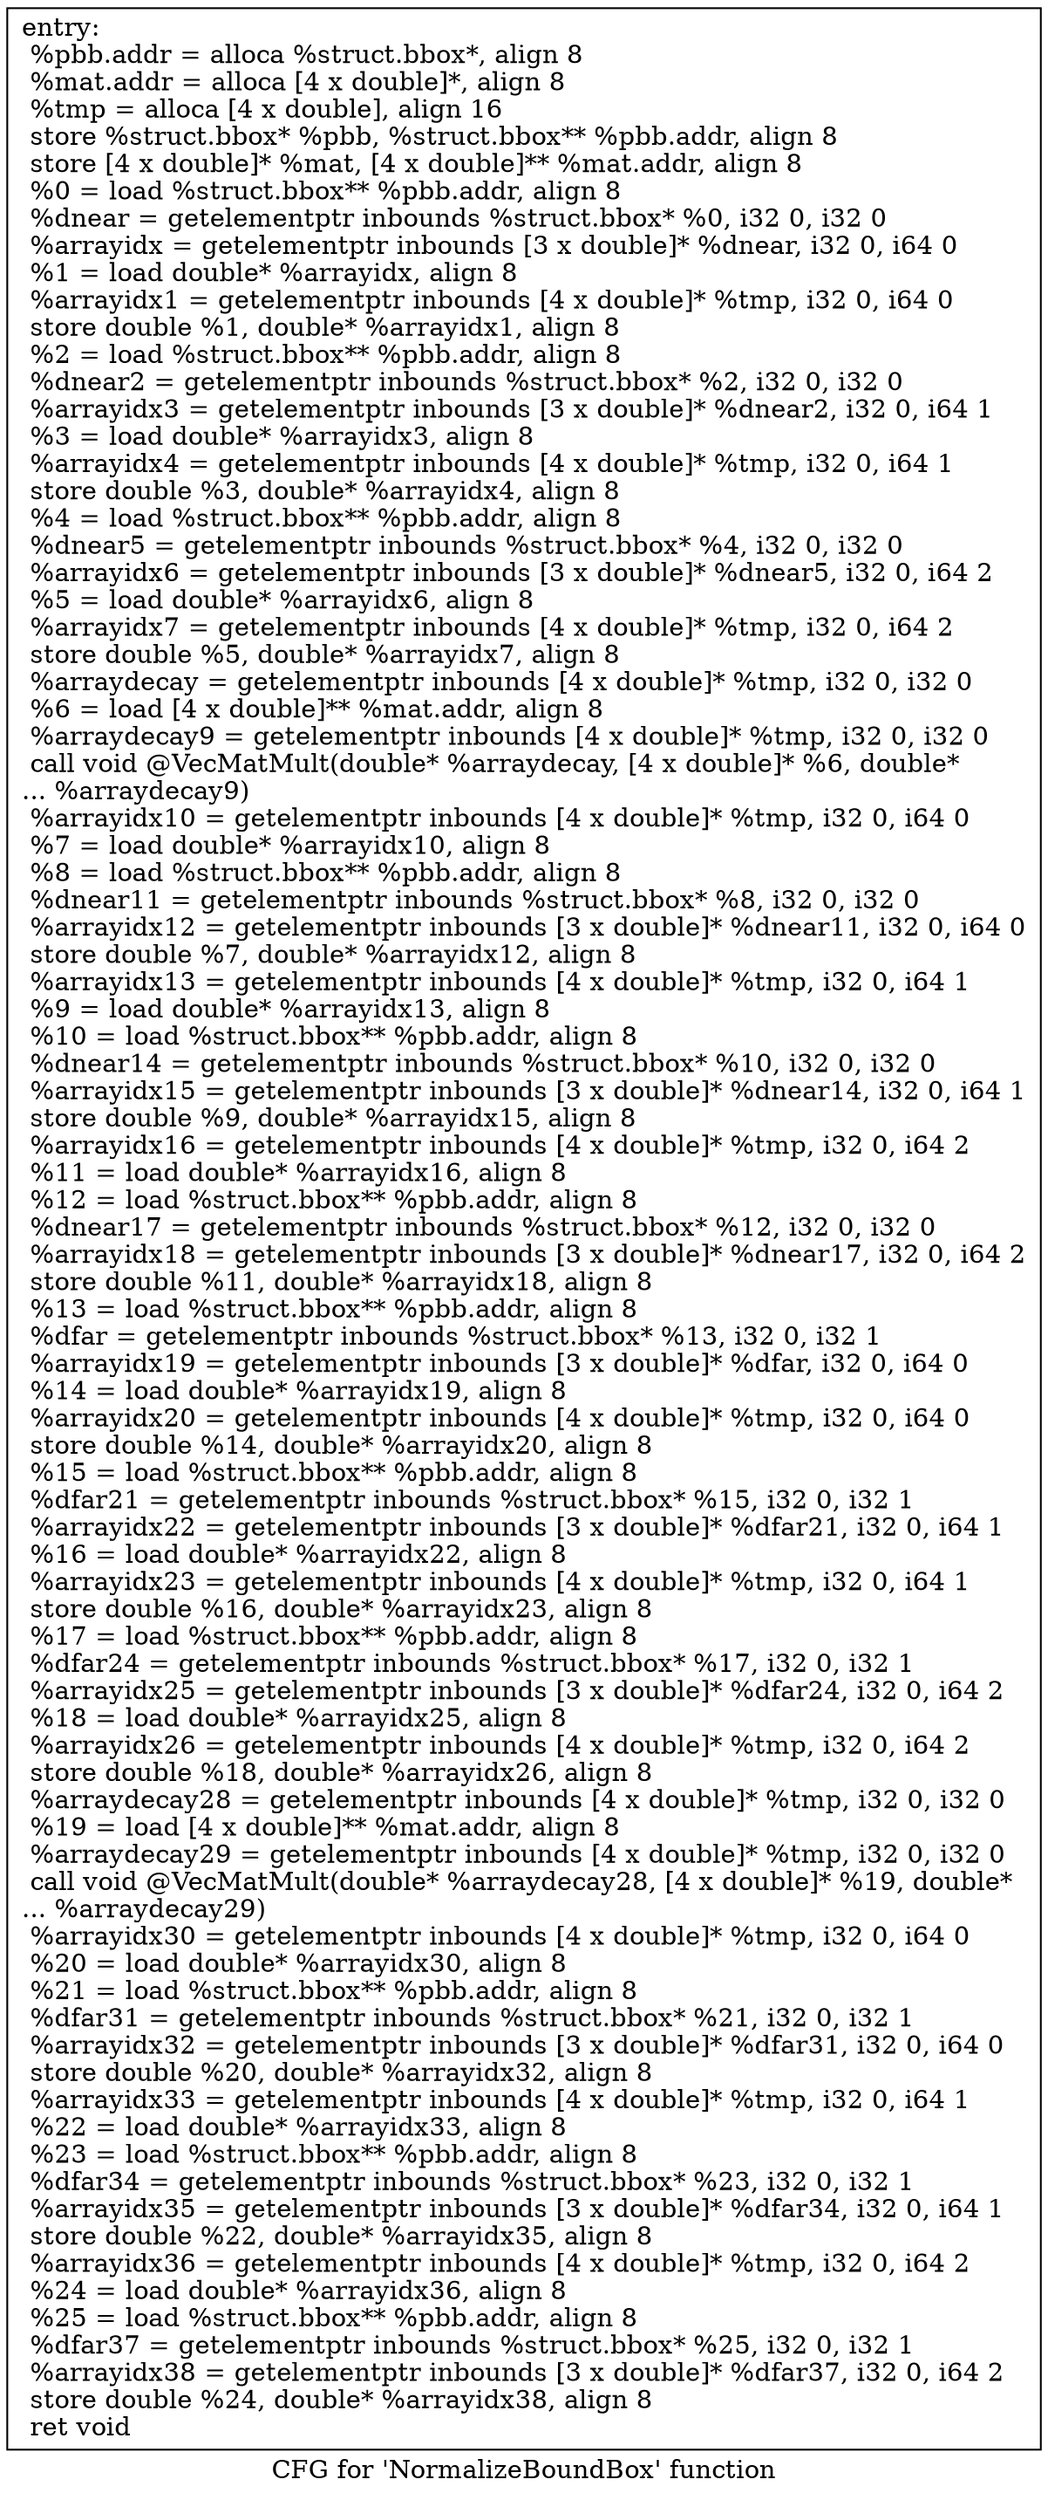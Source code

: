 digraph "CFG for 'NormalizeBoundBox' function" {
	label="CFG for 'NormalizeBoundBox' function";

	Node0x5eb57f0 [shape=record,label="{entry:\l  %pbb.addr = alloca %struct.bbox*, align 8\l  %mat.addr = alloca [4 x double]*, align 8\l  %tmp = alloca [4 x double], align 16\l  store %struct.bbox* %pbb, %struct.bbox** %pbb.addr, align 8\l  store [4 x double]* %mat, [4 x double]** %mat.addr, align 8\l  %0 = load %struct.bbox** %pbb.addr, align 8\l  %dnear = getelementptr inbounds %struct.bbox* %0, i32 0, i32 0\l  %arrayidx = getelementptr inbounds [3 x double]* %dnear, i32 0, i64 0\l  %1 = load double* %arrayidx, align 8\l  %arrayidx1 = getelementptr inbounds [4 x double]* %tmp, i32 0, i64 0\l  store double %1, double* %arrayidx1, align 8\l  %2 = load %struct.bbox** %pbb.addr, align 8\l  %dnear2 = getelementptr inbounds %struct.bbox* %2, i32 0, i32 0\l  %arrayidx3 = getelementptr inbounds [3 x double]* %dnear2, i32 0, i64 1\l  %3 = load double* %arrayidx3, align 8\l  %arrayidx4 = getelementptr inbounds [4 x double]* %tmp, i32 0, i64 1\l  store double %3, double* %arrayidx4, align 8\l  %4 = load %struct.bbox** %pbb.addr, align 8\l  %dnear5 = getelementptr inbounds %struct.bbox* %4, i32 0, i32 0\l  %arrayidx6 = getelementptr inbounds [3 x double]* %dnear5, i32 0, i64 2\l  %5 = load double* %arrayidx6, align 8\l  %arrayidx7 = getelementptr inbounds [4 x double]* %tmp, i32 0, i64 2\l  store double %5, double* %arrayidx7, align 8\l  %arraydecay = getelementptr inbounds [4 x double]* %tmp, i32 0, i32 0\l  %6 = load [4 x double]** %mat.addr, align 8\l  %arraydecay9 = getelementptr inbounds [4 x double]* %tmp, i32 0, i32 0\l  call void @VecMatMult(double* %arraydecay, [4 x double]* %6, double*\l... %arraydecay9)\l  %arrayidx10 = getelementptr inbounds [4 x double]* %tmp, i32 0, i64 0\l  %7 = load double* %arrayidx10, align 8\l  %8 = load %struct.bbox** %pbb.addr, align 8\l  %dnear11 = getelementptr inbounds %struct.bbox* %8, i32 0, i32 0\l  %arrayidx12 = getelementptr inbounds [3 x double]* %dnear11, i32 0, i64 0\l  store double %7, double* %arrayidx12, align 8\l  %arrayidx13 = getelementptr inbounds [4 x double]* %tmp, i32 0, i64 1\l  %9 = load double* %arrayidx13, align 8\l  %10 = load %struct.bbox** %pbb.addr, align 8\l  %dnear14 = getelementptr inbounds %struct.bbox* %10, i32 0, i32 0\l  %arrayidx15 = getelementptr inbounds [3 x double]* %dnear14, i32 0, i64 1\l  store double %9, double* %arrayidx15, align 8\l  %arrayidx16 = getelementptr inbounds [4 x double]* %tmp, i32 0, i64 2\l  %11 = load double* %arrayidx16, align 8\l  %12 = load %struct.bbox** %pbb.addr, align 8\l  %dnear17 = getelementptr inbounds %struct.bbox* %12, i32 0, i32 0\l  %arrayidx18 = getelementptr inbounds [3 x double]* %dnear17, i32 0, i64 2\l  store double %11, double* %arrayidx18, align 8\l  %13 = load %struct.bbox** %pbb.addr, align 8\l  %dfar = getelementptr inbounds %struct.bbox* %13, i32 0, i32 1\l  %arrayidx19 = getelementptr inbounds [3 x double]* %dfar, i32 0, i64 0\l  %14 = load double* %arrayidx19, align 8\l  %arrayidx20 = getelementptr inbounds [4 x double]* %tmp, i32 0, i64 0\l  store double %14, double* %arrayidx20, align 8\l  %15 = load %struct.bbox** %pbb.addr, align 8\l  %dfar21 = getelementptr inbounds %struct.bbox* %15, i32 0, i32 1\l  %arrayidx22 = getelementptr inbounds [3 x double]* %dfar21, i32 0, i64 1\l  %16 = load double* %arrayidx22, align 8\l  %arrayidx23 = getelementptr inbounds [4 x double]* %tmp, i32 0, i64 1\l  store double %16, double* %arrayidx23, align 8\l  %17 = load %struct.bbox** %pbb.addr, align 8\l  %dfar24 = getelementptr inbounds %struct.bbox* %17, i32 0, i32 1\l  %arrayidx25 = getelementptr inbounds [3 x double]* %dfar24, i32 0, i64 2\l  %18 = load double* %arrayidx25, align 8\l  %arrayidx26 = getelementptr inbounds [4 x double]* %tmp, i32 0, i64 2\l  store double %18, double* %arrayidx26, align 8\l  %arraydecay28 = getelementptr inbounds [4 x double]* %tmp, i32 0, i32 0\l  %19 = load [4 x double]** %mat.addr, align 8\l  %arraydecay29 = getelementptr inbounds [4 x double]* %tmp, i32 0, i32 0\l  call void @VecMatMult(double* %arraydecay28, [4 x double]* %19, double*\l... %arraydecay29)\l  %arrayidx30 = getelementptr inbounds [4 x double]* %tmp, i32 0, i64 0\l  %20 = load double* %arrayidx30, align 8\l  %21 = load %struct.bbox** %pbb.addr, align 8\l  %dfar31 = getelementptr inbounds %struct.bbox* %21, i32 0, i32 1\l  %arrayidx32 = getelementptr inbounds [3 x double]* %dfar31, i32 0, i64 0\l  store double %20, double* %arrayidx32, align 8\l  %arrayidx33 = getelementptr inbounds [4 x double]* %tmp, i32 0, i64 1\l  %22 = load double* %arrayidx33, align 8\l  %23 = load %struct.bbox** %pbb.addr, align 8\l  %dfar34 = getelementptr inbounds %struct.bbox* %23, i32 0, i32 1\l  %arrayidx35 = getelementptr inbounds [3 x double]* %dfar34, i32 0, i64 1\l  store double %22, double* %arrayidx35, align 8\l  %arrayidx36 = getelementptr inbounds [4 x double]* %tmp, i32 0, i64 2\l  %24 = load double* %arrayidx36, align 8\l  %25 = load %struct.bbox** %pbb.addr, align 8\l  %dfar37 = getelementptr inbounds %struct.bbox* %25, i32 0, i32 1\l  %arrayidx38 = getelementptr inbounds [3 x double]* %dfar37, i32 0, i64 2\l  store double %24, double* %arrayidx38, align 8\l  ret void\l}"];
}
